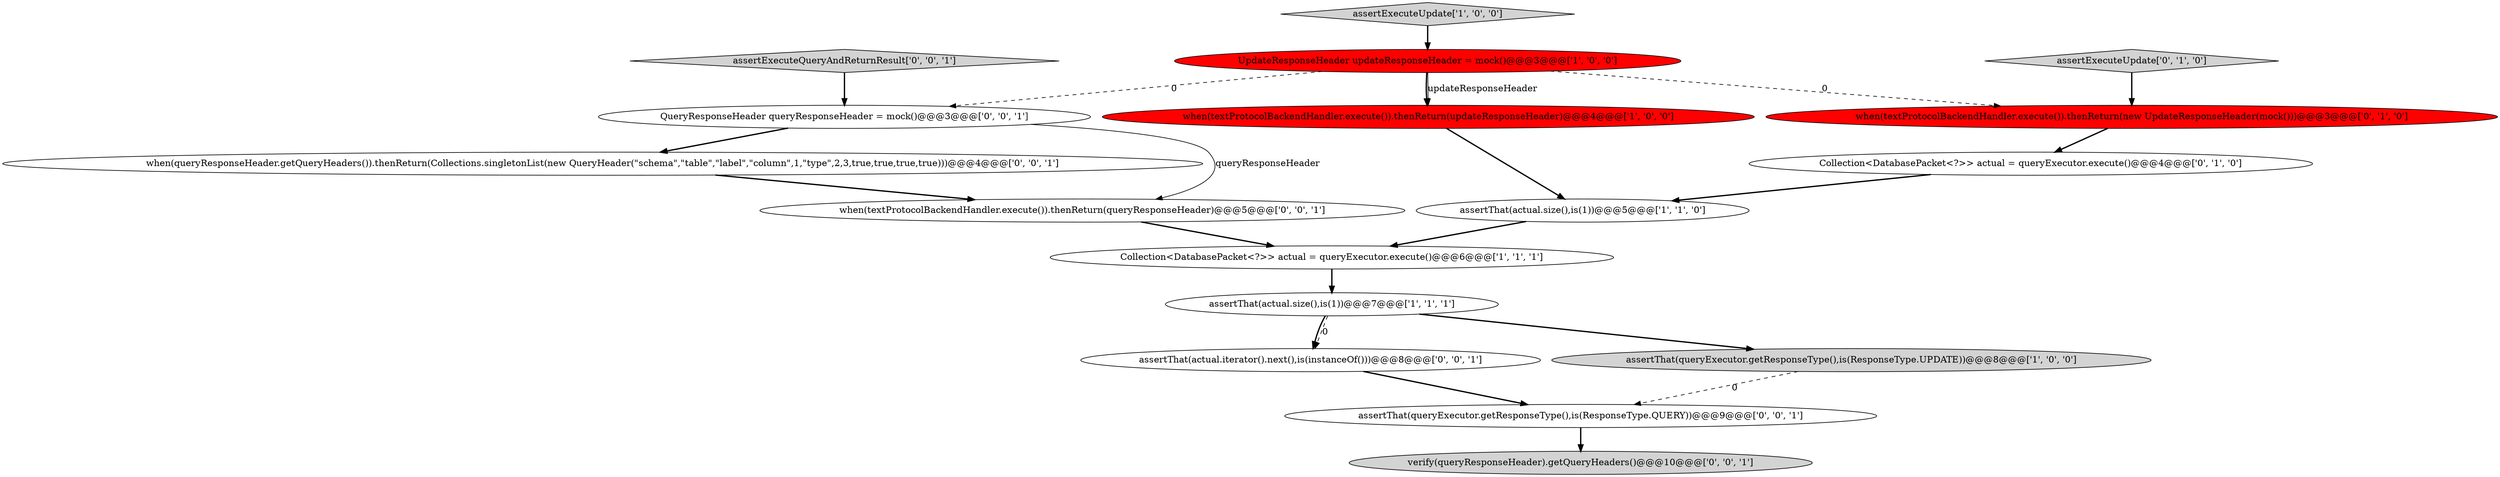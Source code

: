 digraph {
16 [style = filled, label = "assertExecuteQueryAndReturnResult['0', '0', '1']", fillcolor = lightgray, shape = diamond image = "AAA0AAABBB3BBB"];
14 [style = filled, label = "QueryResponseHeader queryResponseHeader = mock()@@@3@@@['0', '0', '1']", fillcolor = white, shape = ellipse image = "AAA0AAABBB3BBB"];
1 [style = filled, label = "when(textProtocolBackendHandler.execute()).thenReturn(updateResponseHeader)@@@4@@@['1', '0', '0']", fillcolor = red, shape = ellipse image = "AAA1AAABBB1BBB"];
10 [style = filled, label = "when(queryResponseHeader.getQueryHeaders()).thenReturn(Collections.singletonList(new QueryHeader(\"schema\",\"table\",\"label\",\"column\",1,\"type\",2,3,true,true,true,true)))@@@4@@@['0', '0', '1']", fillcolor = white, shape = ellipse image = "AAA0AAABBB3BBB"];
13 [style = filled, label = "verify(queryResponseHeader).getQueryHeaders()@@@10@@@['0', '0', '1']", fillcolor = lightgray, shape = ellipse image = "AAA0AAABBB3BBB"];
3 [style = filled, label = "assertExecuteUpdate['1', '0', '0']", fillcolor = lightgray, shape = diamond image = "AAA0AAABBB1BBB"];
2 [style = filled, label = "assertThat(actual.size(),is(1))@@@5@@@['1', '1', '0']", fillcolor = white, shape = ellipse image = "AAA0AAABBB1BBB"];
6 [style = filled, label = "UpdateResponseHeader updateResponseHeader = mock()@@@3@@@['1', '0', '0']", fillcolor = red, shape = ellipse image = "AAA1AAABBB1BBB"];
7 [style = filled, label = "assertExecuteUpdate['0', '1', '0']", fillcolor = lightgray, shape = diamond image = "AAA0AAABBB2BBB"];
9 [style = filled, label = "Collection<DatabasePacket<?>> actual = queryExecutor.execute()@@@4@@@['0', '1', '0']", fillcolor = white, shape = ellipse image = "AAA0AAABBB2BBB"];
4 [style = filled, label = "Collection<DatabasePacket<?>> actual = queryExecutor.execute()@@@6@@@['1', '1', '1']", fillcolor = white, shape = ellipse image = "AAA0AAABBB1BBB"];
8 [style = filled, label = "when(textProtocolBackendHandler.execute()).thenReturn(new UpdateResponseHeader(mock()))@@@3@@@['0', '1', '0']", fillcolor = red, shape = ellipse image = "AAA1AAABBB2BBB"];
5 [style = filled, label = "assertThat(actual.size(),is(1))@@@7@@@['1', '1', '1']", fillcolor = white, shape = ellipse image = "AAA0AAABBB1BBB"];
15 [style = filled, label = "when(textProtocolBackendHandler.execute()).thenReturn(queryResponseHeader)@@@5@@@['0', '0', '1']", fillcolor = white, shape = ellipse image = "AAA0AAABBB3BBB"];
11 [style = filled, label = "assertThat(queryExecutor.getResponseType(),is(ResponseType.QUERY))@@@9@@@['0', '0', '1']", fillcolor = white, shape = ellipse image = "AAA0AAABBB3BBB"];
12 [style = filled, label = "assertThat(actual.iterator().next(),is(instanceOf()))@@@8@@@['0', '0', '1']", fillcolor = white, shape = ellipse image = "AAA0AAABBB3BBB"];
0 [style = filled, label = "assertThat(queryExecutor.getResponseType(),is(ResponseType.UPDATE))@@@8@@@['1', '0', '0']", fillcolor = lightgray, shape = ellipse image = "AAA0AAABBB1BBB"];
6->8 [style = dashed, label="0"];
5->12 [style = dashed, label="0"];
10->15 [style = bold, label=""];
9->2 [style = bold, label=""];
12->11 [style = bold, label=""];
14->10 [style = bold, label=""];
3->6 [style = bold, label=""];
0->11 [style = dashed, label="0"];
6->14 [style = dashed, label="0"];
7->8 [style = bold, label=""];
2->4 [style = bold, label=""];
6->1 [style = solid, label="updateResponseHeader"];
6->1 [style = bold, label=""];
5->0 [style = bold, label=""];
5->12 [style = bold, label=""];
11->13 [style = bold, label=""];
15->4 [style = bold, label=""];
8->9 [style = bold, label=""];
16->14 [style = bold, label=""];
1->2 [style = bold, label=""];
4->5 [style = bold, label=""];
14->15 [style = solid, label="queryResponseHeader"];
}
